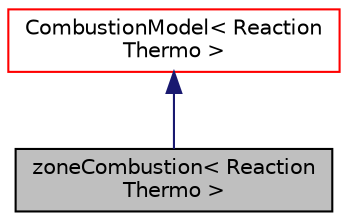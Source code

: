 digraph "zoneCombustion&lt; ReactionThermo &gt;"
{
  bgcolor="transparent";
  edge [fontname="Helvetica",fontsize="10",labelfontname="Helvetica",labelfontsize="10"];
  node [fontname="Helvetica",fontsize="10",shape=record];
  Node1 [label="zoneCombustion\< Reaction\lThermo \>",height=0.2,width=0.4,color="black", fillcolor="grey75", style="filled" fontcolor="black"];
  Node2 -> Node1 [dir="back",color="midnightblue",fontsize="10",style="solid",fontname="Helvetica"];
  Node2 [label="CombustionModel\< Reaction\lThermo \>",height=0.2,width=0.4,color="red",URL="$classFoam_1_1CombustionModel.html",tooltip="Combustion models for templated thermodynamics. "];
}
